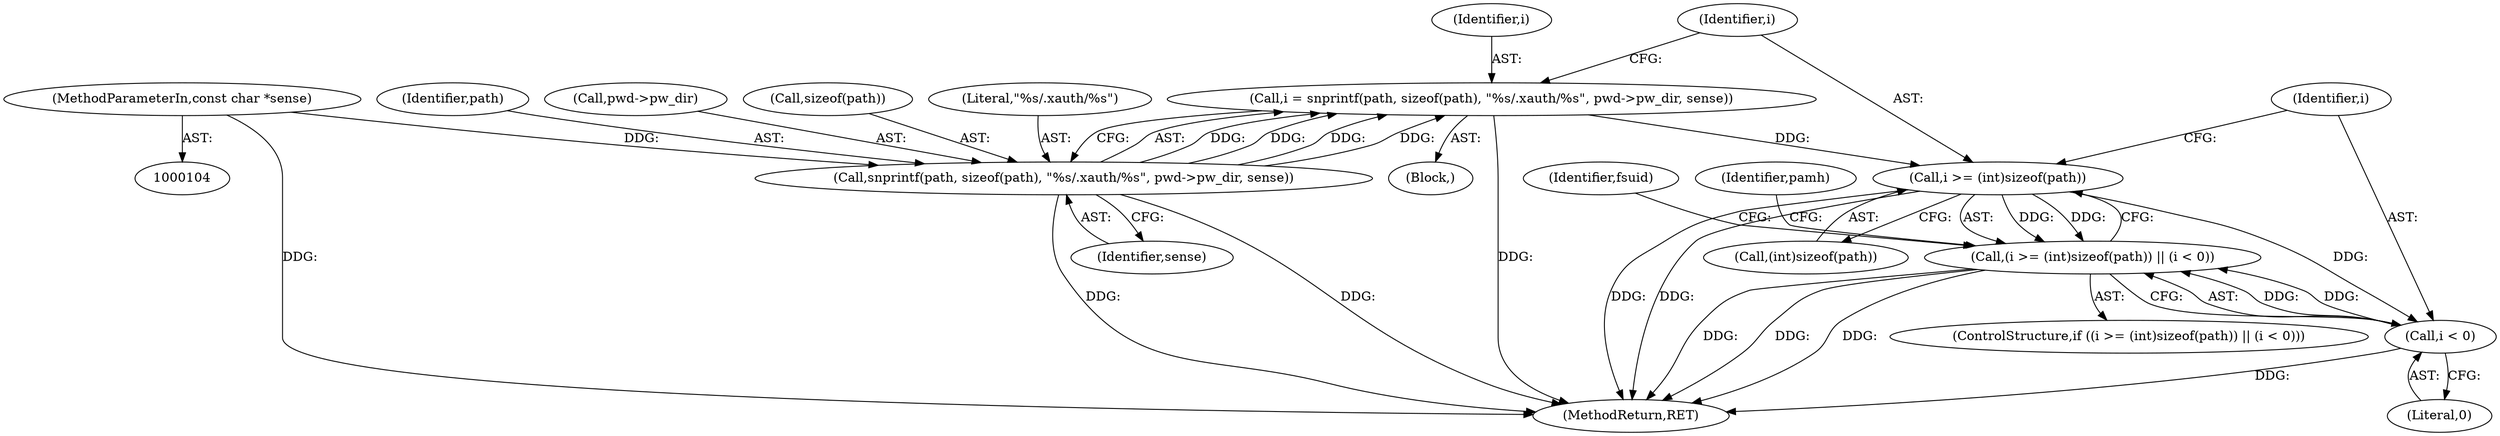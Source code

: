 digraph "0_altlinux_ffe7058c70253d574b1963c7c93002bd410fddc9@API" {
"1000140" [label="(Call,i = snprintf(path, sizeof(path), \"%s/.xauth/%s\", pwd->pw_dir, sense))"];
"1000142" [label="(Call,snprintf(path, sizeof(path), \"%s/.xauth/%s\", pwd->pw_dir, sense))"];
"1000106" [label="(MethodParameterIn,const char *sense)"];
"1000153" [label="(Call,i >= (int)sizeof(path))"];
"1000152" [label="(Call,(i >= (int)sizeof(path)) || (i < 0))"];
"1000159" [label="(Call,i < 0)"];
"1000159" [label="(Call,i < 0)"];
"1000141" [label="(Identifier,i)"];
"1000151" [label="(ControlStructure,if ((i >= (int)sizeof(path)) || (i < 0)))"];
"1000143" [label="(Identifier,path)"];
"1000155" [label="(Call,(int)sizeof(path))"];
"1000153" [label="(Call,i >= (int)sizeof(path))"];
"1000150" [label="(Identifier,sense)"];
"1000152" [label="(Call,(i >= (int)sizeof(path)) || (i < 0))"];
"1000106" [label="(MethodParameterIn,const char *sense)"];
"1000140" [label="(Call,i = snprintf(path, sizeof(path), \"%s/.xauth/%s\", pwd->pw_dir, sense))"];
"1000160" [label="(Identifier,i)"];
"1000114" [label="(Block,)"];
"1000154" [label="(Identifier,i)"];
"1000316" [label="(MethodReturn,RET)"];
"1000147" [label="(Call,pwd->pw_dir)"];
"1000170" [label="(Identifier,fsuid)"];
"1000144" [label="(Call,sizeof(path))"];
"1000164" [label="(Identifier,pamh)"];
"1000146" [label="(Literal,\"%s/.xauth/%s\")"];
"1000142" [label="(Call,snprintf(path, sizeof(path), \"%s/.xauth/%s\", pwd->pw_dir, sense))"];
"1000161" [label="(Literal,0)"];
"1000140" -> "1000114"  [label="AST: "];
"1000140" -> "1000142"  [label="CFG: "];
"1000141" -> "1000140"  [label="AST: "];
"1000142" -> "1000140"  [label="AST: "];
"1000154" -> "1000140"  [label="CFG: "];
"1000140" -> "1000316"  [label="DDG: "];
"1000142" -> "1000140"  [label="DDG: "];
"1000142" -> "1000140"  [label="DDG: "];
"1000142" -> "1000140"  [label="DDG: "];
"1000142" -> "1000140"  [label="DDG: "];
"1000140" -> "1000153"  [label="DDG: "];
"1000142" -> "1000150"  [label="CFG: "];
"1000143" -> "1000142"  [label="AST: "];
"1000144" -> "1000142"  [label="AST: "];
"1000146" -> "1000142"  [label="AST: "];
"1000147" -> "1000142"  [label="AST: "];
"1000150" -> "1000142"  [label="AST: "];
"1000142" -> "1000316"  [label="DDG: "];
"1000142" -> "1000316"  [label="DDG: "];
"1000106" -> "1000142"  [label="DDG: "];
"1000106" -> "1000104"  [label="AST: "];
"1000106" -> "1000316"  [label="DDG: "];
"1000153" -> "1000152"  [label="AST: "];
"1000153" -> "1000155"  [label="CFG: "];
"1000154" -> "1000153"  [label="AST: "];
"1000155" -> "1000153"  [label="AST: "];
"1000160" -> "1000153"  [label="CFG: "];
"1000152" -> "1000153"  [label="CFG: "];
"1000153" -> "1000316"  [label="DDG: "];
"1000153" -> "1000316"  [label="DDG: "];
"1000153" -> "1000152"  [label="DDG: "];
"1000153" -> "1000152"  [label="DDG: "];
"1000153" -> "1000159"  [label="DDG: "];
"1000152" -> "1000151"  [label="AST: "];
"1000152" -> "1000159"  [label="CFG: "];
"1000159" -> "1000152"  [label="AST: "];
"1000164" -> "1000152"  [label="CFG: "];
"1000170" -> "1000152"  [label="CFG: "];
"1000152" -> "1000316"  [label="DDG: "];
"1000152" -> "1000316"  [label="DDG: "];
"1000152" -> "1000316"  [label="DDG: "];
"1000159" -> "1000152"  [label="DDG: "];
"1000159" -> "1000152"  [label="DDG: "];
"1000159" -> "1000161"  [label="CFG: "];
"1000160" -> "1000159"  [label="AST: "];
"1000161" -> "1000159"  [label="AST: "];
"1000159" -> "1000316"  [label="DDG: "];
}
